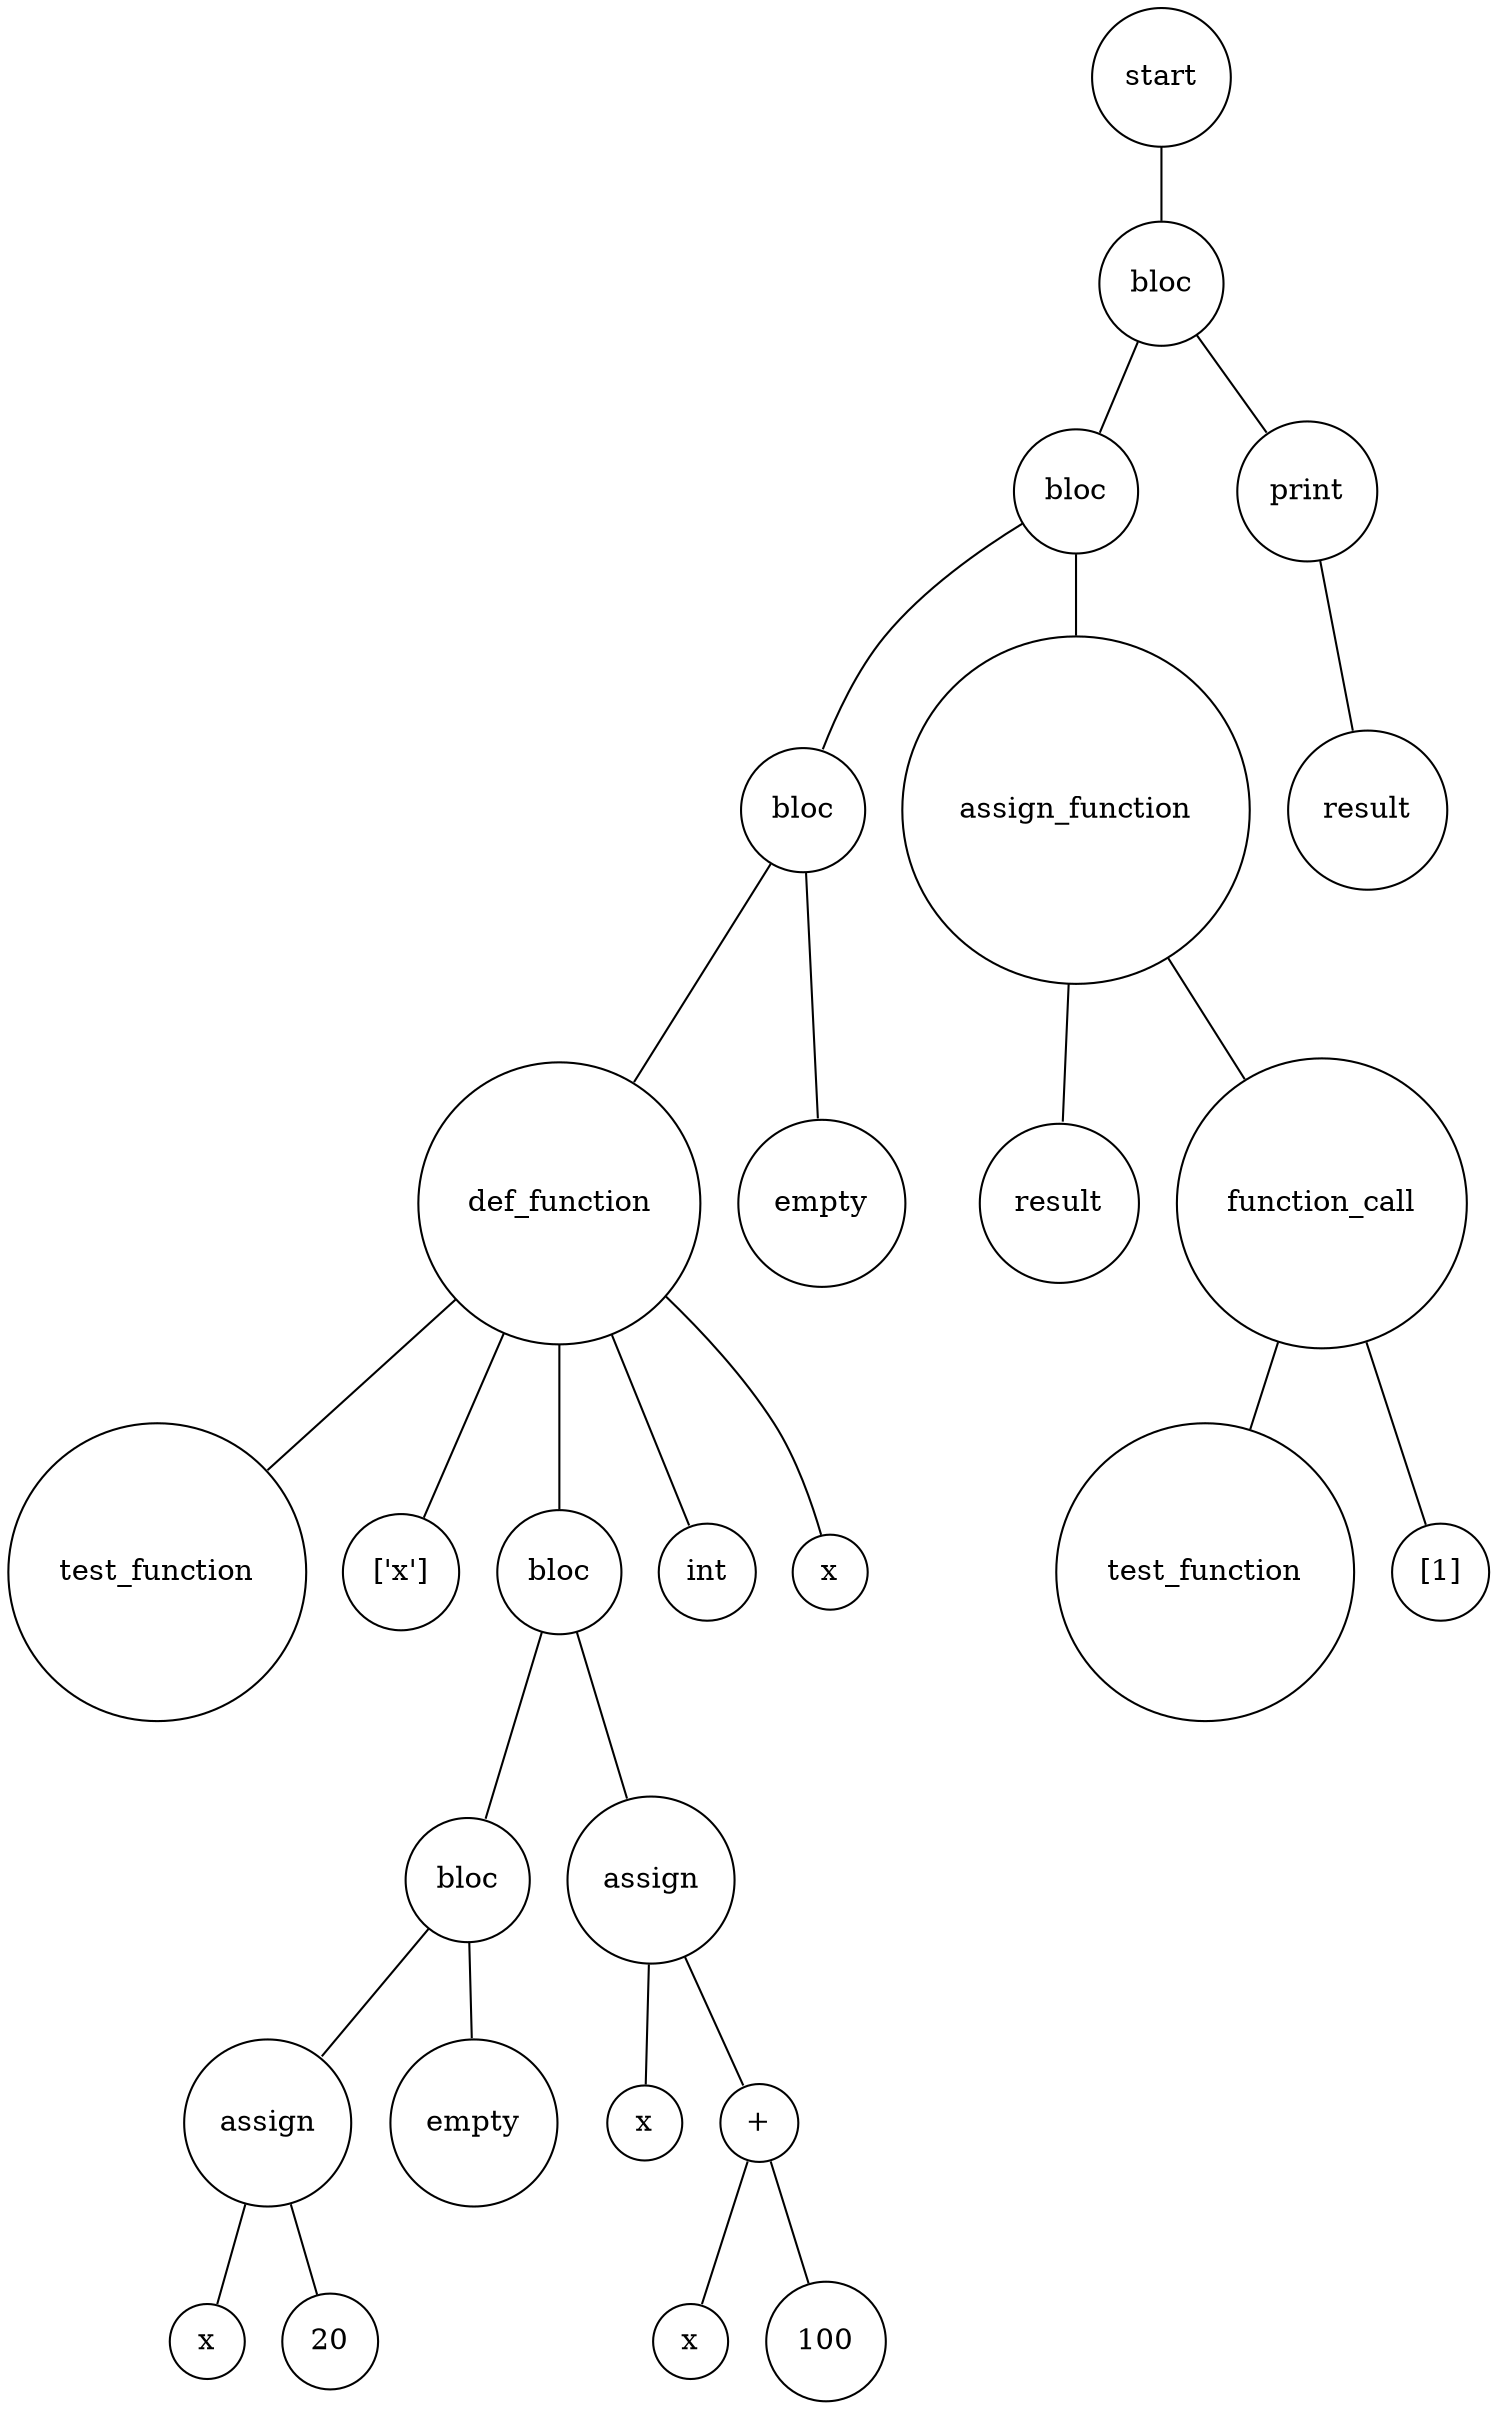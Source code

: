digraph {
	node [shape=circle]
	"31b8ecc0-0370-4a82-805e-5686d96e0bf6" [label=start]
	"4016683c-1ebb-485a-b28c-1f22fef95ffe" [label=bloc]
	"451910ec-311b-4148-8a02-17b4d9a55156" [label=bloc]
	"874d70cb-9f4d-4e3f-b0a5-e68cd344edb0" [label=bloc]
	"eaa5b964-d97a-4ad6-9ddb-c7c961ae99ba" [label=def_function]
	"7e4dfd92-ea32-41d1-af36-1d699ef58c8d" [label=test_function]
	"eaa5b964-d97a-4ad6-9ddb-c7c961ae99ba" -> "7e4dfd92-ea32-41d1-af36-1d699ef58c8d" [arrowsize=0]
	"bd0f73a3-3d2c-42d6-bcfb-b54a0f1f72d7" [label="['x']"]
	"eaa5b964-d97a-4ad6-9ddb-c7c961ae99ba" -> "bd0f73a3-3d2c-42d6-bcfb-b54a0f1f72d7" [arrowsize=0]
	"c1a8cdc0-81ef-4f6a-bc25-772e48dd4aee" [label=bloc]
	"4a855131-3dbb-43e8-aa00-31111c8c22a8" [label=bloc]
	"436f4123-e133-4dee-bfd1-aac57c56a28e" [label=assign]
	"d29b8872-e094-41dd-9689-27f5f2efa6db" [label=x]
	"436f4123-e133-4dee-bfd1-aac57c56a28e" -> "d29b8872-e094-41dd-9689-27f5f2efa6db" [arrowsize=0]
	"375c5d9f-f604-4f56-9df0-faccddaa5372" [label=20]
	"436f4123-e133-4dee-bfd1-aac57c56a28e" -> "375c5d9f-f604-4f56-9df0-faccddaa5372" [arrowsize=0]
	"4a855131-3dbb-43e8-aa00-31111c8c22a8" -> "436f4123-e133-4dee-bfd1-aac57c56a28e" [arrowsize=0]
	"11e0fa3c-7b1f-4537-a817-5da613dd9675" [label=empty]
	"4a855131-3dbb-43e8-aa00-31111c8c22a8" -> "11e0fa3c-7b1f-4537-a817-5da613dd9675" [arrowsize=0]
	"c1a8cdc0-81ef-4f6a-bc25-772e48dd4aee" -> "4a855131-3dbb-43e8-aa00-31111c8c22a8" [arrowsize=0]
	"dee888d5-7b5f-4d25-974e-aa0e2a710456" [label=assign]
	"cfdd3115-0f13-4a24-8677-f5723bd1018f" [label=x]
	"dee888d5-7b5f-4d25-974e-aa0e2a710456" -> "cfdd3115-0f13-4a24-8677-f5723bd1018f" [arrowsize=0]
	"31585398-4c06-488f-bce2-c30b7a469faf" [label="+"]
	"b9c7c955-5191-4571-a9e3-2e689d1be4dd" [label=x]
	"31585398-4c06-488f-bce2-c30b7a469faf" -> "b9c7c955-5191-4571-a9e3-2e689d1be4dd" [arrowsize=0]
	"2eb75cca-2ec5-41e7-8c9d-38d8fd5415df" [label=100]
	"31585398-4c06-488f-bce2-c30b7a469faf" -> "2eb75cca-2ec5-41e7-8c9d-38d8fd5415df" [arrowsize=0]
	"dee888d5-7b5f-4d25-974e-aa0e2a710456" -> "31585398-4c06-488f-bce2-c30b7a469faf" [arrowsize=0]
	"c1a8cdc0-81ef-4f6a-bc25-772e48dd4aee" -> "dee888d5-7b5f-4d25-974e-aa0e2a710456" [arrowsize=0]
	"eaa5b964-d97a-4ad6-9ddb-c7c961ae99ba" -> "c1a8cdc0-81ef-4f6a-bc25-772e48dd4aee" [arrowsize=0]
	"a5dd51a4-f5d0-4f8f-be4a-bc02676d714b" [label=int]
	"eaa5b964-d97a-4ad6-9ddb-c7c961ae99ba" -> "a5dd51a4-f5d0-4f8f-be4a-bc02676d714b" [arrowsize=0]
	"639506d2-bcc1-4424-8000-600fe672ab04" [label=x]
	"eaa5b964-d97a-4ad6-9ddb-c7c961ae99ba" -> "639506d2-bcc1-4424-8000-600fe672ab04" [arrowsize=0]
	"874d70cb-9f4d-4e3f-b0a5-e68cd344edb0" -> "eaa5b964-d97a-4ad6-9ddb-c7c961ae99ba" [arrowsize=0]
	"ecf1b8aa-0669-4aaa-a0a8-fc92099b2d60" [label=empty]
	"874d70cb-9f4d-4e3f-b0a5-e68cd344edb0" -> "ecf1b8aa-0669-4aaa-a0a8-fc92099b2d60" [arrowsize=0]
	"451910ec-311b-4148-8a02-17b4d9a55156" -> "874d70cb-9f4d-4e3f-b0a5-e68cd344edb0" [arrowsize=0]
	"270e9e76-e8b5-4e5e-880e-83466c6a2235" [label=assign_function]
	"9359716c-5372-4960-ab89-2601dc2c7fa7" [label=result]
	"270e9e76-e8b5-4e5e-880e-83466c6a2235" -> "9359716c-5372-4960-ab89-2601dc2c7fa7" [arrowsize=0]
	"c7eadd8c-37ed-4529-a2be-e18763e13354" [label=function_call]
	"fa7af370-88bc-448d-bb48-ff3ea9c0d112" [label=test_function]
	"c7eadd8c-37ed-4529-a2be-e18763e13354" -> "fa7af370-88bc-448d-bb48-ff3ea9c0d112" [arrowsize=0]
	"5d6984b0-73fe-4286-b76d-4388c8ab3004" [label="[1]"]
	"c7eadd8c-37ed-4529-a2be-e18763e13354" -> "5d6984b0-73fe-4286-b76d-4388c8ab3004" [arrowsize=0]
	"270e9e76-e8b5-4e5e-880e-83466c6a2235" -> "c7eadd8c-37ed-4529-a2be-e18763e13354" [arrowsize=0]
	"451910ec-311b-4148-8a02-17b4d9a55156" -> "270e9e76-e8b5-4e5e-880e-83466c6a2235" [arrowsize=0]
	"4016683c-1ebb-485a-b28c-1f22fef95ffe" -> "451910ec-311b-4148-8a02-17b4d9a55156" [arrowsize=0]
	"68e70cf5-89cf-4d56-a098-c4e0323d8299" [label=print]
	"83831e8d-6f9b-4bae-a12b-89e45d3c7963" [label=result]
	"68e70cf5-89cf-4d56-a098-c4e0323d8299" -> "83831e8d-6f9b-4bae-a12b-89e45d3c7963" [arrowsize=0]
	"4016683c-1ebb-485a-b28c-1f22fef95ffe" -> "68e70cf5-89cf-4d56-a098-c4e0323d8299" [arrowsize=0]
	"31b8ecc0-0370-4a82-805e-5686d96e0bf6" -> "4016683c-1ebb-485a-b28c-1f22fef95ffe" [arrowsize=0]
}

